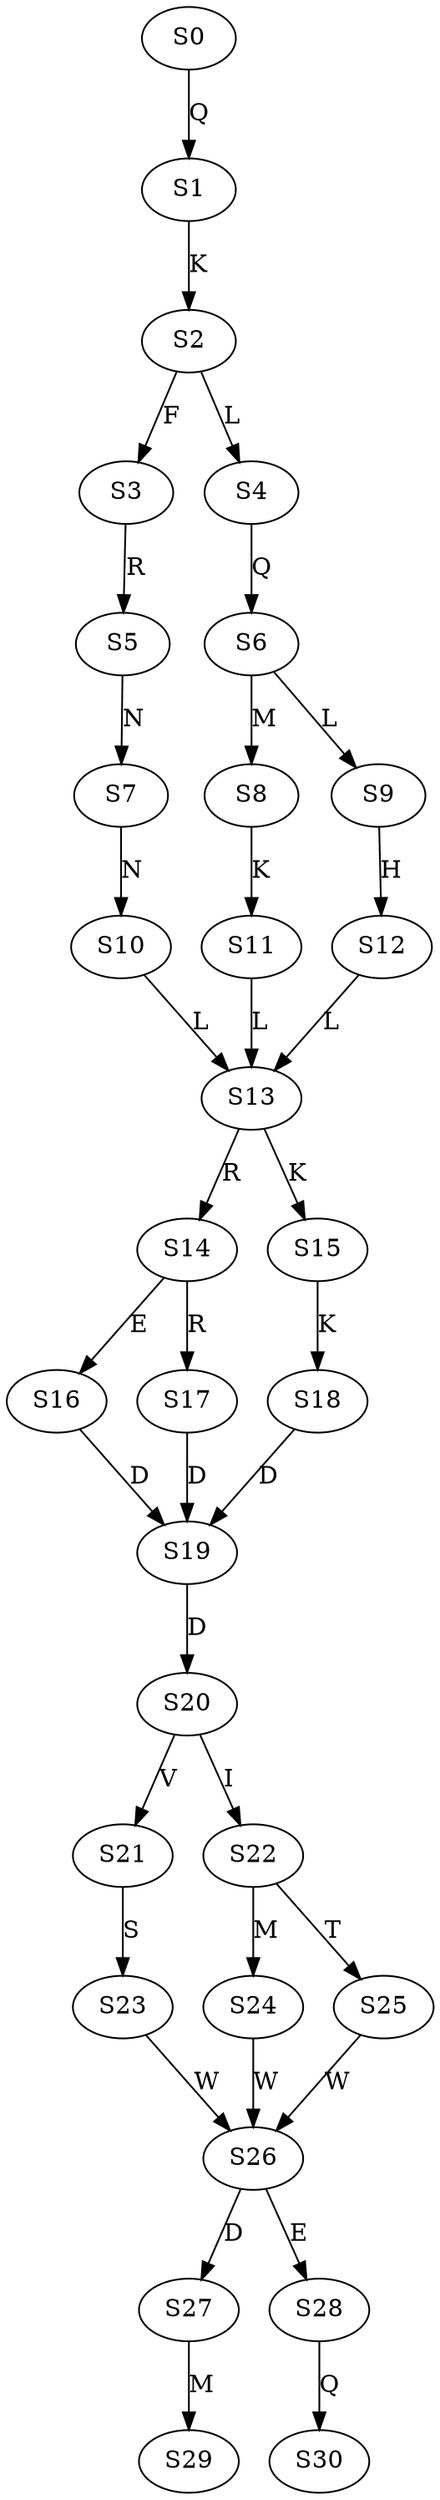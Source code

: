 strict digraph  {
	S0 -> S1 [ label = Q ];
	S1 -> S2 [ label = K ];
	S2 -> S3 [ label = F ];
	S2 -> S4 [ label = L ];
	S3 -> S5 [ label = R ];
	S4 -> S6 [ label = Q ];
	S5 -> S7 [ label = N ];
	S6 -> S8 [ label = M ];
	S6 -> S9 [ label = L ];
	S7 -> S10 [ label = N ];
	S8 -> S11 [ label = K ];
	S9 -> S12 [ label = H ];
	S10 -> S13 [ label = L ];
	S11 -> S13 [ label = L ];
	S12 -> S13 [ label = L ];
	S13 -> S14 [ label = R ];
	S13 -> S15 [ label = K ];
	S14 -> S16 [ label = E ];
	S14 -> S17 [ label = R ];
	S15 -> S18 [ label = K ];
	S16 -> S19 [ label = D ];
	S17 -> S19 [ label = D ];
	S18 -> S19 [ label = D ];
	S19 -> S20 [ label = D ];
	S20 -> S21 [ label = V ];
	S20 -> S22 [ label = I ];
	S21 -> S23 [ label = S ];
	S22 -> S24 [ label = M ];
	S22 -> S25 [ label = T ];
	S23 -> S26 [ label = W ];
	S24 -> S26 [ label = W ];
	S25 -> S26 [ label = W ];
	S26 -> S27 [ label = D ];
	S26 -> S28 [ label = E ];
	S27 -> S29 [ label = M ];
	S28 -> S30 [ label = Q ];
}
